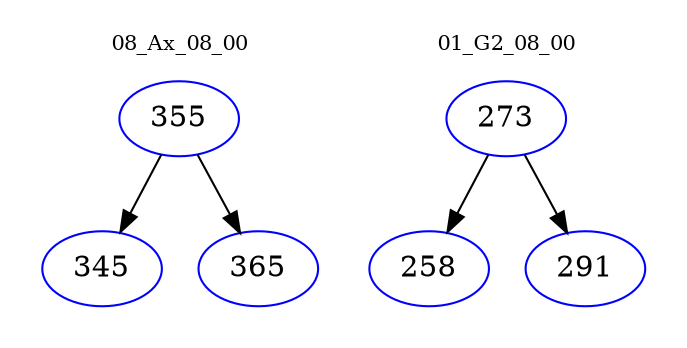 digraph{
subgraph cluster_0 {
color = white
label = "08_Ax_08_00";
fontsize=10;
T0_355 [label="355", color="blue"]
T0_355 -> T0_345 [color="black"]
T0_345 [label="345", color="blue"]
T0_355 -> T0_365 [color="black"]
T0_365 [label="365", color="blue"]
}
subgraph cluster_1 {
color = white
label = "01_G2_08_00";
fontsize=10;
T1_273 [label="273", color="blue"]
T1_273 -> T1_258 [color="black"]
T1_258 [label="258", color="blue"]
T1_273 -> T1_291 [color="black"]
T1_291 [label="291", color="blue"]
}
}
